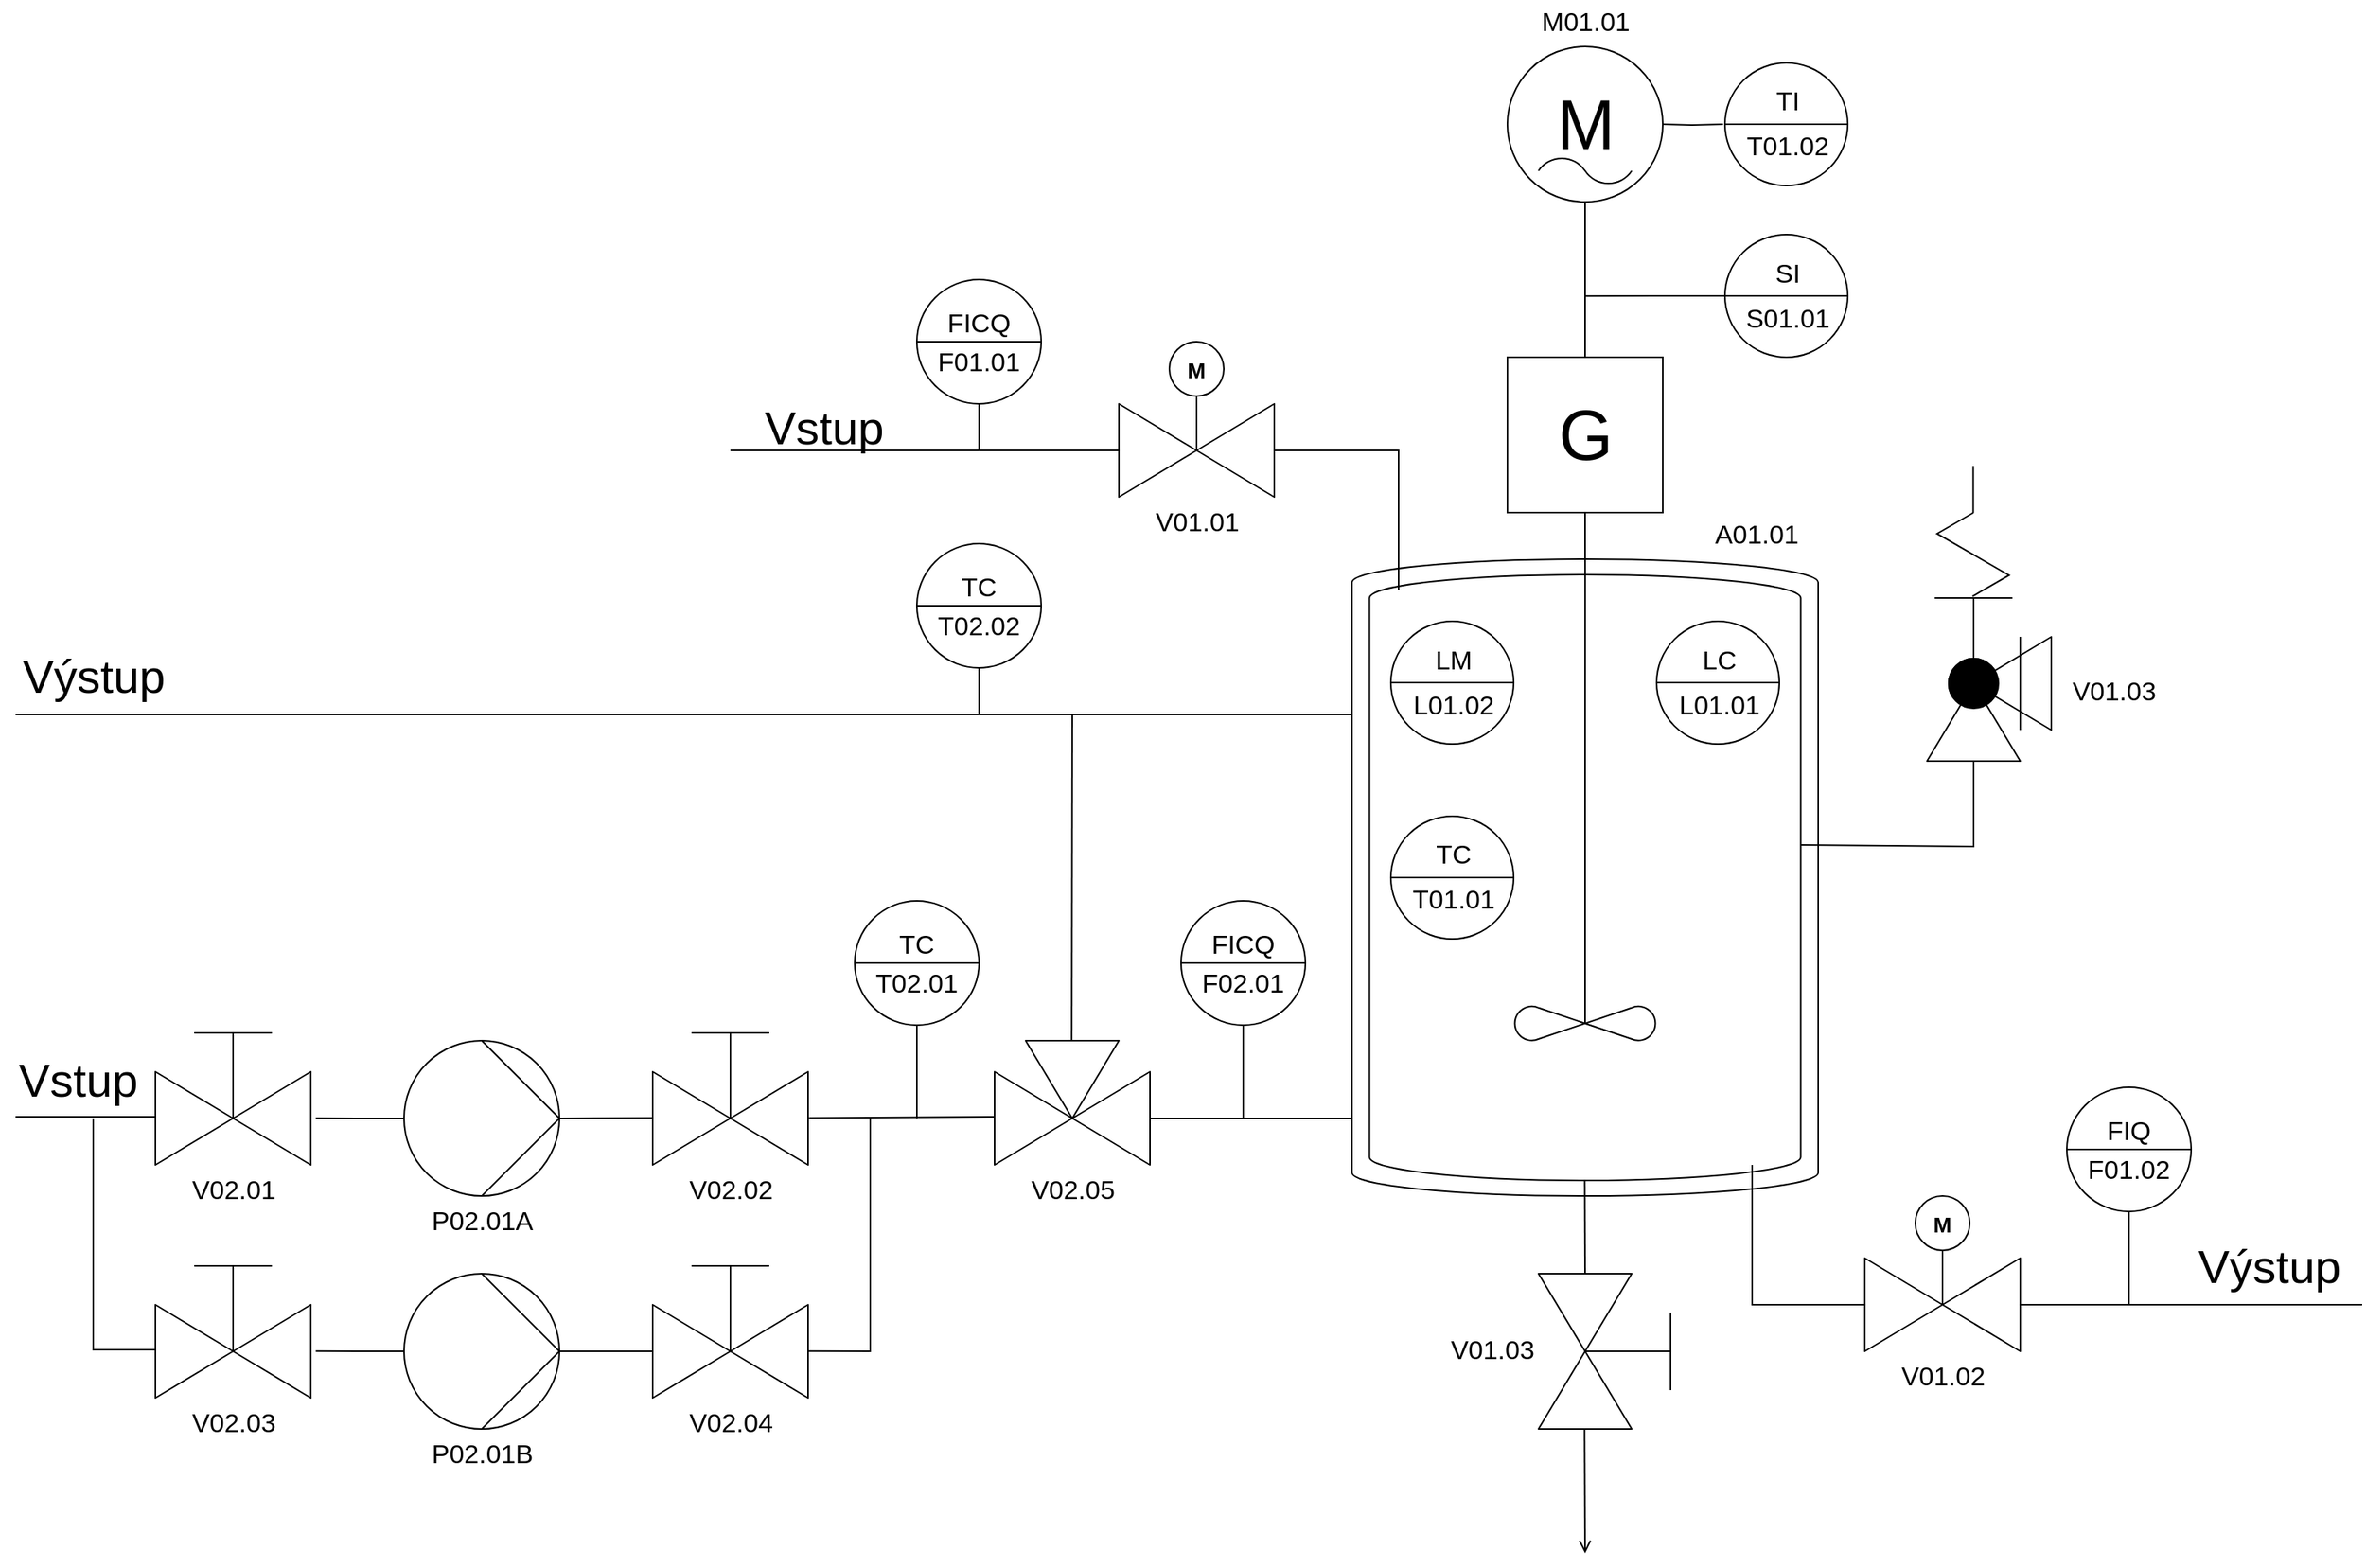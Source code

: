 <mxfile version="20.8.16" type="device"><diagram name="Stránka-1" id="_LzcugmzjUjEcDQFLvvL"><mxGraphModel dx="1956" dy="1182" grid="1" gridSize="10" guides="1" tooltips="1" connect="1" arrows="1" fold="1" page="1" pageScale="1" pageWidth="827" pageHeight="1169" math="0" shadow="0"><root><mxCell id="0"/><mxCell id="1" parent="0"/><mxCell id="SDcIFEVYOIYipMuue3Xe-20" value="" style="verticalLabelPosition=bottom;outlineConnect=0;align=center;dashed=0;html=1;verticalAlign=top;shape=mxgraph.pid2misc.column;columnType=common" vertex="1" parent="1"><mxGeometry x="960" y="390" width="300" height="410" as="geometry"/></mxCell><mxCell id="SDcIFEVYOIYipMuue3Xe-4" value="" style="verticalLabelPosition=bottom;outlineConnect=0;align=center;dashed=0;html=1;verticalAlign=top;shape=mxgraph.pid2misc.column;columnType=common" vertex="1" parent="1"><mxGeometry x="971.25" y="400" width="277.5" height="390" as="geometry"/></mxCell><mxCell id="SDcIFEVYOIYipMuue3Xe-6" value="&lt;font style=&quot;font-size: 17px;&quot;&gt;V02.05&lt;/font&gt;" style="verticalLabelPosition=bottom;align=center;html=1;verticalAlign=top;pointerEvents=1;dashed=0;shape=mxgraph.pid2valves.valve;valveType=threeWay;actuator=none;direction=west;" vertex="1" parent="1"><mxGeometry x="730" y="700" width="100" height="80" as="geometry"/></mxCell><mxCell id="SDcIFEVYOIYipMuue3Xe-7" value="&lt;font style=&quot;font-size: 17px;&quot;&gt;V01.01&lt;/font&gt;" style="verticalLabelPosition=bottom;align=center;html=1;verticalAlign=top;pointerEvents=1;dashed=0;shape=mxgraph.pid2valves.valve;valveType=gate;actuator=motor" vertex="1" parent="1"><mxGeometry x="810" y="250" width="100" height="100" as="geometry"/></mxCell><mxCell id="SDcIFEVYOIYipMuue3Xe-8" value="&lt;font style=&quot;font-size: 17px;&quot;&gt;V02.02&lt;/font&gt;" style="verticalLabelPosition=bottom;align=center;html=1;verticalAlign=top;pointerEvents=1;dashed=0;shape=mxgraph.pid2valves.valve;valveType=gate;actuator=man" vertex="1" parent="1"><mxGeometry x="510" y="680" width="100" height="100" as="geometry"/></mxCell><mxCell id="SDcIFEVYOIYipMuue3Xe-9" value="" style="verticalLabelPosition=bottom;align=center;html=1;verticalAlign=top;pointerEvents=1;dashed=0;shape=mxgraph.pid2valves.valve;valveType=angleGlobe;actuator=man" vertex="1" parent="1"><mxGeometry x="1310" y="400" width="100" height="120" as="geometry"/></mxCell><mxCell id="SDcIFEVYOIYipMuue3Xe-10" value="M" style="dashed=0;outlineConnect=0;align=center;html=1;shape=mxgraph.pid.engines.electric_motor_(ac);fontSize=45;" vertex="1" parent="1"><mxGeometry x="1060" y="60" width="100" height="100" as="geometry"/></mxCell><mxCell id="SDcIFEVYOIYipMuue3Xe-16" style="edgeStyle=orthogonalEdgeStyle;rounded=0;orthogonalLoop=1;jettySize=auto;html=1;exitX=0.5;exitY=0;exitDx=0;exitDy=0;exitPerimeter=0;entryX=0.5;entryY=1;entryDx=0;entryDy=0;entryPerimeter=0;strokeColor=default;endArrow=none;endFill=0;" edge="1" parent="1" source="SDcIFEVYOIYipMuue3Xe-11" target="SDcIFEVYOIYipMuue3Xe-10"><mxGeometry relative="1" as="geometry"/></mxCell><mxCell id="SDcIFEVYOIYipMuue3Xe-17" style="edgeStyle=orthogonalEdgeStyle;rounded=0;orthogonalLoop=1;jettySize=auto;html=1;exitX=0.5;exitY=1;exitDx=0;exitDy=0;exitPerimeter=0;strokeColor=default;endArrow=none;endFill=0;" edge="1" parent="1" source="SDcIFEVYOIYipMuue3Xe-11" target="SDcIFEVYOIYipMuue3Xe-4"><mxGeometry relative="1" as="geometry"/></mxCell><mxCell id="SDcIFEVYOIYipMuue3Xe-11" value="G" style="dashed=0;outlineConnect=0;align=center;html=1;shape=mxgraph.pid.engines.gear;fontSize=45;" vertex="1" parent="1"><mxGeometry x="1060" y="260" width="100" height="100" as="geometry"/></mxCell><mxCell id="SDcIFEVYOIYipMuue3Xe-29" style="edgeStyle=orthogonalEdgeStyle;rounded=0;orthogonalLoop=1;jettySize=auto;html=1;exitX=0.5;exitY=0;exitDx=0;exitDy=0;exitPerimeter=0;strokeColor=default;endArrow=none;endFill=0;" edge="1" parent="1" source="SDcIFEVYOIYipMuue3Xe-12" target="SDcIFEVYOIYipMuue3Xe-4"><mxGeometry relative="1" as="geometry"/></mxCell><mxCell id="SDcIFEVYOIYipMuue3Xe-12" value="" style="shape=mxgraph.pid.agitators.agitator_(propeller);html=1;pointerEvents=1;align=center;verticalLabelPosition=bottom;verticalAlign=top;dashed=0;" vertex="1" parent="1"><mxGeometry x="1064" y="569" width="92" height="132" as="geometry"/></mxCell><mxCell id="SDcIFEVYOIYipMuue3Xe-38" style="edgeStyle=orthogonalEdgeStyle;rounded=0;orthogonalLoop=1;jettySize=auto;html=1;exitX=0;exitY=0.5;exitDx=0;exitDy=0;exitPerimeter=0;entryX=1.032;entryY=0.699;entryDx=0;entryDy=0;entryPerimeter=0;strokeColor=default;endArrow=none;endFill=0;" edge="1" parent="1" source="SDcIFEVYOIYipMuue3Xe-13" target="SDcIFEVYOIYipMuue3Xe-37"><mxGeometry relative="1" as="geometry"/></mxCell><mxCell id="SDcIFEVYOIYipMuue3Xe-13" value="&lt;font style=&quot;font-size: 17px;&quot;&gt;P02.01A&lt;/font&gt;" style="shape=mxgraph.pid.pumps_-_iso.pump_(liquid);html=1;pointerEvents=1;align=center;verticalLabelPosition=bottom;verticalAlign=top;dashed=0;" vertex="1" parent="1"><mxGeometry x="350" y="700" width="100" height="100" as="geometry"/></mxCell><mxCell id="SDcIFEVYOIYipMuue3Xe-19" value="&lt;table cellpadding=&quot;4&quot; cellspacing=&quot;0&quot; border=&quot;0&quot; style=&quot;width: 100%; height: 100%; font-size: 17px;&quot;&gt;&lt;tbody&gt;&lt;tr&gt;&lt;td&gt;&lt;font style=&quot;font-size: 17px;&quot;&gt;TC&lt;/font&gt;&lt;/td&gt;&lt;/tr&gt;&lt;tr&gt;&lt;td&gt;T01.01&lt;/td&gt;&lt;/tr&gt;&lt;/tbody&gt;&lt;/table&gt; " style="html=1;outlineConnect=0;align=center;dashed=0;aspect=fixed;shape=mxgraph.pid2inst.discInst;mounting=room" vertex="1" parent="1"><mxGeometry x="985" y="555.5" width="79" height="79" as="geometry"/></mxCell><mxCell id="SDcIFEVYOIYipMuue3Xe-33" value="" style="edgeStyle=none;orthogonalLoop=1;jettySize=auto;html=1;rounded=0;strokeColor=default;endArrow=none;endFill=0;" edge="1" parent="1"><mxGeometry width="100" relative="1" as="geometry"><mxPoint x="560" y="320" as="sourcePoint"/><mxPoint x="810" y="320" as="targetPoint"/><Array as="points"/></mxGeometry></mxCell><mxCell id="SDcIFEVYOIYipMuue3Xe-37" value="&lt;font style=&quot;font-size: 17px;&quot;&gt;V02.01&lt;/font&gt;" style="verticalLabelPosition=bottom;align=center;html=1;verticalAlign=top;pointerEvents=1;dashed=0;shape=mxgraph.pid2valves.valve;valveType=gate;actuator=man" vertex="1" parent="1"><mxGeometry x="190" y="680" width="100" height="100" as="geometry"/></mxCell><mxCell id="SDcIFEVYOIYipMuue3Xe-39" value="&lt;font style=&quot;font-size: 17px;&quot;&gt;V02.04&lt;/font&gt;" style="verticalLabelPosition=bottom;align=center;html=1;verticalAlign=top;pointerEvents=1;dashed=0;shape=mxgraph.pid2valves.valve;valveType=gate;actuator=man" vertex="1" parent="1"><mxGeometry x="510" y="830" width="100" height="100" as="geometry"/></mxCell><mxCell id="SDcIFEVYOIYipMuue3Xe-41" style="edgeStyle=orthogonalEdgeStyle;rounded=0;orthogonalLoop=1;jettySize=auto;html=1;exitX=0;exitY=0.5;exitDx=0;exitDy=0;exitPerimeter=0;entryX=1.032;entryY=0.699;entryDx=0;entryDy=0;entryPerimeter=0;strokeColor=default;endArrow=none;endFill=0;" edge="1" parent="1" source="SDcIFEVYOIYipMuue3Xe-42" target="SDcIFEVYOIYipMuue3Xe-43"><mxGeometry relative="1" as="geometry"/></mxCell><mxCell id="SDcIFEVYOIYipMuue3Xe-42" value="&lt;font style=&quot;font-size: 17px;&quot;&gt;P02.01B&lt;/font&gt;" style="shape=mxgraph.pid.pumps_-_iso.pump_(liquid);html=1;pointerEvents=1;align=center;verticalLabelPosition=bottom;verticalAlign=top;dashed=0;" vertex="1" parent="1"><mxGeometry x="350" y="850" width="100" height="100" as="geometry"/></mxCell><mxCell id="SDcIFEVYOIYipMuue3Xe-43" value="&lt;font style=&quot;font-size: 17px;&quot;&gt;V02.03&lt;/font&gt;" style="verticalLabelPosition=bottom;align=center;html=1;verticalAlign=top;pointerEvents=1;dashed=0;shape=mxgraph.pid2valves.valve;valveType=gate;actuator=man" vertex="1" parent="1"><mxGeometry x="190" y="830" width="100" height="100" as="geometry"/></mxCell><mxCell id="SDcIFEVYOIYipMuue3Xe-44" value="" style="edgeStyle=none;orthogonalLoop=1;jettySize=auto;html=1;rounded=0;strokeColor=default;endArrow=none;endFill=0;exitX=1.006;exitY=0.698;exitDx=0;exitDy=0;exitPerimeter=0;" edge="1" parent="1" source="SDcIFEVYOIYipMuue3Xe-8"><mxGeometry width="100" relative="1" as="geometry"><mxPoint x="620" y="749" as="sourcePoint"/><mxPoint x="730" y="749" as="targetPoint"/><Array as="points"/></mxGeometry></mxCell><mxCell id="SDcIFEVYOIYipMuue3Xe-45" value="" style="edgeStyle=none;orthogonalLoop=1;jettySize=auto;html=1;rounded=0;strokeColor=default;endArrow=none;endFill=0;" edge="1" parent="1"><mxGeometry width="100" relative="1" as="geometry"><mxPoint x="610" y="899.82" as="sourcePoint"/><mxPoint x="650" y="750" as="targetPoint"/><Array as="points"><mxPoint x="650" y="900"/></Array></mxGeometry></mxCell><mxCell id="SDcIFEVYOIYipMuue3Xe-46" value="" style="edgeStyle=none;orthogonalLoop=1;jettySize=auto;html=1;rounded=0;strokeColor=default;endArrow=none;endFill=0;" edge="1" parent="1"><mxGeometry width="100" relative="1" as="geometry"><mxPoint x="100" y="749" as="sourcePoint"/><mxPoint x="190" y="749" as="targetPoint"/><Array as="points"/></mxGeometry></mxCell><mxCell id="SDcIFEVYOIYipMuue3Xe-47" value="" style="edgeStyle=none;orthogonalLoop=1;jettySize=auto;html=1;rounded=0;strokeColor=default;endArrow=none;endFill=0;" edge="1" parent="1"><mxGeometry width="100" relative="1" as="geometry"><mxPoint x="150" y="750" as="sourcePoint"/><mxPoint x="190" y="899" as="targetPoint"/><Array as="points"><mxPoint x="150" y="899"/></Array></mxGeometry></mxCell><mxCell id="SDcIFEVYOIYipMuue3Xe-48" value="" style="edgeStyle=none;orthogonalLoop=1;jettySize=auto;html=1;rounded=0;strokeColor=default;endArrow=none;endFill=0;" edge="1" parent="1"><mxGeometry width="100" relative="1" as="geometry"><mxPoint x="830" y="750" as="sourcePoint"/><mxPoint x="960" y="750" as="targetPoint"/><Array as="points"/></mxGeometry></mxCell><mxCell id="SDcIFEVYOIYipMuue3Xe-49" value="" style="edgeStyle=none;orthogonalLoop=1;jettySize=auto;html=1;rounded=0;strokeColor=default;endArrow=none;endFill=0;" edge="1" parent="1"><mxGeometry width="100" relative="1" as="geometry"><mxPoint x="100" y="490" as="sourcePoint"/><mxPoint x="960" y="490" as="targetPoint"/><Array as="points"/></mxGeometry></mxCell><mxCell id="SDcIFEVYOIYipMuue3Xe-50" value="" style="edgeStyle=none;orthogonalLoop=1;jettySize=auto;html=1;rounded=0;strokeColor=default;endArrow=none;endFill=0;" edge="1" parent="1"><mxGeometry width="100" relative="1" as="geometry"><mxPoint x="780" y="490" as="sourcePoint"/><mxPoint x="779.6" y="700" as="targetPoint"/><Array as="points"/></mxGeometry></mxCell><mxCell id="SDcIFEVYOIYipMuue3Xe-52" value="" style="edgeStyle=none;orthogonalLoop=1;jettySize=auto;html=1;rounded=0;strokeColor=default;endArrow=none;endFill=0;exitX=0.999;exitY=0.7;exitDx=0;exitDy=0;exitPerimeter=0;" edge="1" parent="1" source="SDcIFEVYOIYipMuue3Xe-7"><mxGeometry width="100" relative="1" as="geometry"><mxPoint x="920" y="320" as="sourcePoint"/><mxPoint x="990" y="410" as="targetPoint"/><Array as="points"><mxPoint x="990" y="320"/></Array></mxGeometry></mxCell><mxCell id="SDcIFEVYOIYipMuue3Xe-53" value="" style="verticalLabelPosition=bottom;align=center;html=1;verticalAlign=top;pointerEvents=1;dashed=0;shape=mxgraph.pid2valves.valve;valveType=gate;actuator=man;direction=south;" vertex="1" parent="1"><mxGeometry x="1080" y="850" width="100" height="100" as="geometry"/></mxCell><mxCell id="SDcIFEVYOIYipMuue3Xe-54" value="&lt;p style=&quot;line-height: 100%; font-size: 17px;&quot;&gt;&lt;/p&gt;&lt;table style=&quot;border-color: var(--border-color); width: 80px; height: 110px; font-size: 17px;&quot; cellpadding=&quot;0&quot; cellspacing=&quot;0&quot;&gt;&lt;tbody style=&quot;border-color: var(--border-color);&quot;&gt;&lt;tr style=&quot;border-color: var(--border-color);&quot;&gt;&lt;td style=&quot;border-color: var(--border-color);&quot; height=&quot;25&quot;&gt;&lt;font style=&quot;border-color: var(--border-color);&quot;&gt;TC&lt;/font&gt;&lt;/td&gt;&lt;/tr&gt;&lt;tr style=&quot;border-color: var(--border-color);&quot;&gt;&lt;td style=&quot;border-color: var(--border-color);&quot; height=&quot;25&quot;&gt;T02.01&lt;/td&gt;&lt;/tr&gt;&lt;tr style=&quot;border-color: var(--border-color);&quot;&gt;&lt;/tr&gt;&lt;/tbody&gt;&lt;/table&gt;&lt;p&gt;&lt;/p&gt;" style="html=1;outlineConnect=0;align=center;dashed=0;shape=mxgraph.pid2inst.indicator;mounting=room;overflow=fill;indType=inst" vertex="1" parent="1"><mxGeometry x="640" y="610" width="80" height="140" as="geometry"/></mxCell><mxCell id="SDcIFEVYOIYipMuue3Xe-55" value="" style="edgeStyle=none;orthogonalLoop=1;jettySize=auto;html=1;rounded=0;strokeColor=default;endArrow=none;endFill=0;entryX=-0.002;entryY=0.698;entryDx=0;entryDy=0;entryPerimeter=0;" edge="1" parent="1" target="SDcIFEVYOIYipMuue3Xe-8"><mxGeometry width="100" relative="1" as="geometry"><mxPoint x="450" y="750" as="sourcePoint"/><mxPoint x="550" y="750" as="targetPoint"/><Array as="points"/></mxGeometry></mxCell><mxCell id="SDcIFEVYOIYipMuue3Xe-56" value="&lt;font style=&quot;font-size: 17px;&quot;&gt;V01.02&lt;/font&gt;" style="verticalLabelPosition=bottom;align=center;html=1;verticalAlign=top;pointerEvents=1;dashed=0;shape=mxgraph.pid2valves.valve;valveType=gate;actuator=motor" vertex="1" parent="1"><mxGeometry x="1290" y="800" width="100" height="100" as="geometry"/></mxCell><mxCell id="SDcIFEVYOIYipMuue3Xe-58" value="" style="edgeStyle=none;orthogonalLoop=1;jettySize=auto;html=1;rounded=0;strokeColor=default;endArrow=none;endFill=0;entryX=0;entryY=0.7;entryDx=0;entryDy=0;entryPerimeter=0;" edge="1" parent="1" target="SDcIFEVYOIYipMuue3Xe-56"><mxGeometry width="100" relative="1" as="geometry"><mxPoint x="1217.5" y="780" as="sourcePoint"/><mxPoint x="1227.5" y="870" as="targetPoint"/><Array as="points"><mxPoint x="1217.5" y="870"/></Array></mxGeometry></mxCell><mxCell id="SDcIFEVYOIYipMuue3Xe-59" value="" style="edgeStyle=none;orthogonalLoop=1;jettySize=auto;html=1;rounded=0;strokeColor=default;endArrow=none;endFill=0;" edge="1" parent="1"><mxGeometry width="100" relative="1" as="geometry"><mxPoint x="1390" y="870" as="sourcePoint"/><mxPoint x="1610" y="870" as="targetPoint"/><Array as="points"/></mxGeometry></mxCell><mxCell id="SDcIFEVYOIYipMuue3Xe-60" value="" style="edgeStyle=none;orthogonalLoop=1;jettySize=auto;html=1;rounded=0;strokeColor=default;endArrow=none;endFill=0;" edge="1" parent="1"><mxGeometry width="100" relative="1" as="geometry"><mxPoint x="1109.75" y="790" as="sourcePoint"/><mxPoint x="1110" y="850" as="targetPoint"/><Array as="points"/></mxGeometry></mxCell><mxCell id="SDcIFEVYOIYipMuue3Xe-61" value="" style="edgeStyle=none;orthogonalLoop=1;jettySize=auto;html=1;rounded=0;strokeColor=default;endArrow=open;endFill=0;jumpSize=6;" edge="1" parent="1"><mxGeometry width="100" relative="1" as="geometry"><mxPoint x="1109.64" y="950" as="sourcePoint"/><mxPoint x="1110" y="1030" as="targetPoint"/><Array as="points"/></mxGeometry></mxCell><mxCell id="SDcIFEVYOIYipMuue3Xe-64" value="" style="edgeStyle=orthogonalEdgeStyle;rounded=0;jumpSize=6;orthogonalLoop=1;jettySize=auto;html=1;strokeColor=default;strokeWidth=1;endArrow=none;endFill=0;" edge="1" parent="1" target="SDcIFEVYOIYipMuue3Xe-10"><mxGeometry relative="1" as="geometry"><mxPoint x="1198.75" y="110.0" as="sourcePoint"/></mxGeometry></mxCell><mxCell id="SDcIFEVYOIYipMuue3Xe-68" value="&lt;font style=&quot;font-size: 17px;&quot;&gt;M01.01&lt;/font&gt;" style="text;html=1;align=center;verticalAlign=middle;resizable=0;points=[];autosize=1;strokeColor=none;fillColor=none;" vertex="1" parent="1"><mxGeometry x="1070" y="30" width="80" height="30" as="geometry"/></mxCell><mxCell id="SDcIFEVYOIYipMuue3Xe-77" value="&lt;table cellpadding=&quot;4&quot; cellspacing=&quot;0&quot; border=&quot;0&quot; style=&quot;width: 100%; height: 100%; font-size: 17px;&quot;&gt;&lt;tbody&gt;&lt;tr&gt;&lt;td&gt;&lt;font style=&quot;font-size: 17px;&quot;&gt;LM&lt;/font&gt;&lt;/td&gt;&lt;/tr&gt;&lt;tr&gt;&lt;td&gt;L01.02&lt;/td&gt;&lt;/tr&gt;&lt;/tbody&gt;&lt;/table&gt; " style="html=1;outlineConnect=0;align=center;dashed=0;aspect=fixed;shape=mxgraph.pid2inst.discInst;mounting=room" vertex="1" parent="1"><mxGeometry x="985" y="430" width="79" height="79" as="geometry"/></mxCell><mxCell id="SDcIFEVYOIYipMuue3Xe-78" value="&lt;table cellpadding=&quot;4&quot; cellspacing=&quot;0&quot; border=&quot;0&quot; style=&quot;width: 100%; height: 100%; font-size: 17px;&quot;&gt;&lt;tbody&gt;&lt;tr&gt;&lt;td&gt;LC&lt;/td&gt;&lt;/tr&gt;&lt;tr&gt;&lt;td&gt;L01.01&lt;/td&gt;&lt;/tr&gt;&lt;/tbody&gt;&lt;/table&gt; " style="html=1;outlineConnect=0;align=center;dashed=0;aspect=fixed;shape=mxgraph.pid2inst.discInst;mounting=room" vertex="1" parent="1"><mxGeometry x="1156" y="430" width="79" height="79" as="geometry"/></mxCell><mxCell id="SDcIFEVYOIYipMuue3Xe-79" value="&lt;p style=&quot;line-height: 100%; font-size: 17px;&quot;&gt;&lt;/p&gt;&lt;table cellpadding=&quot;0&quot; cellspacing=&quot;0&quot; style=&quot;width: 100%; height: 100%; font-size: 17px;&quot;&gt;&lt;tbody&gt;&lt;tr&gt;&lt;td height=&quot;25&quot;&gt;&lt;font style=&quot;font-size: 17px;&quot;&gt;FICQ&lt;/font&gt;&lt;/td&gt;&lt;/tr&gt;&lt;tr&gt;&lt;td height=&quot;25&quot;&gt;F02.01&lt;/td&gt;&lt;/tr&gt;&lt;tr&gt;&lt;td valign=&quot;bottom&quot;&gt;&lt;/td&gt;&lt;/tr&gt;&lt;/tbody&gt;&lt;/table&gt;&lt;p&gt;&lt;/p&gt;" style="html=1;outlineConnect=0;align=center;dashed=0;shape=mxgraph.pid2inst.indicator;mounting=room;overflow=fill;indType=inst" vertex="1" parent="1"><mxGeometry x="850" y="610" width="80" height="140" as="geometry"/></mxCell><mxCell id="SDcIFEVYOIYipMuue3Xe-80" value="&lt;p style=&quot;line-height: 100%; font-size: 17px;&quot;&gt;&lt;/p&gt;&lt;table cellpadding=&quot;0&quot; cellspacing=&quot;0&quot; style=&quot;width: 100%; height: 100%; font-size: 17px;&quot;&gt;&lt;tbody&gt;&lt;tr&gt;&lt;td height=&quot;25&quot;&gt;FIQ&lt;/td&gt;&lt;/tr&gt;&lt;tr&gt;&lt;td height=&quot;25&quot;&gt;F01.02&lt;/td&gt;&lt;/tr&gt;&lt;tr&gt;&lt;td valign=&quot;bottom&quot;&gt;&lt;/td&gt;&lt;/tr&gt;&lt;/tbody&gt;&lt;/table&gt;&lt;p&gt;&lt;/p&gt;" style="html=1;outlineConnect=0;align=center;dashed=0;shape=mxgraph.pid2inst.indicator;mounting=room;overflow=fill;indType=inst" vertex="1" parent="1"><mxGeometry x="1420" y="730" width="80" height="140" as="geometry"/></mxCell><mxCell id="SDcIFEVYOIYipMuue3Xe-81" value="&lt;p style=&quot;line-height: 100%; font-size: 17px;&quot;&gt;&lt;/p&gt;&lt;table cellpadding=&quot;0&quot; cellspacing=&quot;0&quot; style=&quot;width: 100%; height: 100%; font-size: 17px;&quot;&gt;&lt;tbody&gt;&lt;tr&gt;&lt;td height=&quot;25&quot;&gt;&lt;font style=&quot;font-size: 17px;&quot;&gt;TC&lt;/font&gt;&lt;/td&gt;&lt;/tr&gt;&lt;tr&gt;&lt;td height=&quot;25&quot;&gt;T02.02&lt;/td&gt;&lt;/tr&gt;&lt;tr&gt;&lt;td valign=&quot;bottom&quot;&gt;&lt;/td&gt;&lt;/tr&gt;&lt;/tbody&gt;&lt;/table&gt;&lt;p&gt;&lt;/p&gt;" style="html=1;outlineConnect=0;align=center;dashed=0;shape=mxgraph.pid2inst.indicator;mounting=room;overflow=fill;indType=inst" vertex="1" parent="1"><mxGeometry x="680" y="380" width="80" height="110" as="geometry"/></mxCell><mxCell id="SDcIFEVYOIYipMuue3Xe-82" value="&lt;p style=&quot;line-height: 100%; font-size: 17px;&quot;&gt;&lt;/p&gt;&lt;table cellpadding=&quot;0&quot; cellspacing=&quot;0&quot; style=&quot;width: 100%; height: 100%; font-size: 17px;&quot;&gt;&lt;tbody&gt;&lt;tr&gt;&lt;td height=&quot;25&quot;&gt;&lt;font style=&quot;font-size: 17px;&quot;&gt;FICQ&lt;/font&gt;&lt;/td&gt;&lt;/tr&gt;&lt;tr&gt;&lt;td height=&quot;25&quot;&gt;F01.01&lt;/td&gt;&lt;/tr&gt;&lt;tr&gt;&lt;td valign=&quot;bottom&quot;&gt;&lt;/td&gt;&lt;/tr&gt;&lt;/tbody&gt;&lt;/table&gt;&lt;p&gt;&lt;/p&gt;" style="html=1;outlineConnect=0;align=center;dashed=0;shape=mxgraph.pid2inst.indicator;mounting=room;overflow=fill;indType=inst" vertex="1" parent="1"><mxGeometry x="680" y="210" width="80" height="110" as="geometry"/></mxCell><mxCell id="SDcIFEVYOIYipMuue3Xe-86" style="edgeStyle=orthogonalEdgeStyle;rounded=0;jumpSize=6;orthogonalLoop=1;jettySize=auto;html=1;exitX=0;exitY=0.5;exitDx=0;exitDy=0;strokeColor=default;strokeWidth=1;fontSize=17;endArrow=none;endFill=0;" edge="1" parent="1" source="SDcIFEVYOIYipMuue3Xe-83"><mxGeometry relative="1" as="geometry"><mxPoint x="1110" y="220.571" as="targetPoint"/></mxGeometry></mxCell><mxCell id="SDcIFEVYOIYipMuue3Xe-83" value="&lt;table cellpadding=&quot;4&quot; cellspacing=&quot;0&quot; border=&quot;0&quot; style=&quot;width: 100%; height: 100%; font-size: 17px;&quot;&gt;&lt;tbody&gt;&lt;tr&gt;&lt;td&gt;&lt;font style=&quot;font-size: 17px;&quot;&gt;SI&lt;/font&gt;&lt;/td&gt;&lt;/tr&gt;&lt;tr&gt;&lt;td&gt;S01.01&lt;/td&gt;&lt;/tr&gt;&lt;/tbody&gt;&lt;/table&gt; " style="html=1;outlineConnect=0;align=center;dashed=0;aspect=fixed;shape=mxgraph.pid2inst.discInst;mounting=room" vertex="1" parent="1"><mxGeometry x="1200" y="181" width="79" height="79" as="geometry"/></mxCell><mxCell id="SDcIFEVYOIYipMuue3Xe-84" value="&lt;table cellpadding=&quot;4&quot; cellspacing=&quot;0&quot; border=&quot;0&quot; style=&quot;width: 100%; height: 100%; font-size: 17px;&quot;&gt;&lt;tbody&gt;&lt;tr&gt;&lt;td&gt;&lt;font style=&quot;font-size: 17px;&quot;&gt;TI&lt;/font&gt;&lt;/td&gt;&lt;/tr&gt;&lt;tr&gt;&lt;td&gt;T01.02&lt;/td&gt;&lt;/tr&gt;&lt;/tbody&gt;&lt;/table&gt; " style="html=1;outlineConnect=0;align=center;dashed=0;aspect=fixed;shape=mxgraph.pid2inst.discInst;mounting=room" vertex="1" parent="1"><mxGeometry x="1200" y="70.5" width="79" height="79" as="geometry"/></mxCell><mxCell id="SDcIFEVYOIYipMuue3Xe-87" value="" style="edgeStyle=none;orthogonalLoop=1;jettySize=auto;html=1;rounded=0;strokeColor=default;strokeWidth=1;fontSize=17;endArrow=none;endFill=0;jumpSize=6;" edge="1" parent="1"><mxGeometry width="100" relative="1" as="geometry"><mxPoint x="450" y="900" as="sourcePoint"/><mxPoint x="510" y="900" as="targetPoint"/><Array as="points"/></mxGeometry></mxCell><mxCell id="SDcIFEVYOIYipMuue3Xe-90" value="A01.01" style="text;html=1;align=center;verticalAlign=middle;resizable=0;points=[];autosize=1;strokeColor=none;fillColor=none;fontSize=17;" vertex="1" parent="1"><mxGeometry x="1180" y="360" width="80" height="30" as="geometry"/></mxCell><mxCell id="SDcIFEVYOIYipMuue3Xe-91" value="V01.03" style="text;html=1;align=center;verticalAlign=middle;resizable=0;points=[];autosize=1;strokeColor=none;fillColor=none;fontSize=17;" vertex="1" parent="1"><mxGeometry x="1010" y="885" width="80" height="30" as="geometry"/></mxCell><mxCell id="SDcIFEVYOIYipMuue3Xe-92" value="&lt;font style=&quot;font-size: 30px;&quot;&gt;Výstup&lt;/font&gt;" style="text;html=1;align=center;verticalAlign=middle;resizable=0;points=[];autosize=1;strokeColor=none;fillColor=none;fontSize=17;" vertex="1" parent="1"><mxGeometry x="90" y="440" width="120" height="50" as="geometry"/></mxCell><mxCell id="SDcIFEVYOIYipMuue3Xe-93" value="&lt;font style=&quot;font-size: 30px;&quot;&gt;Vstup&lt;/font&gt;" style="text;html=1;align=center;verticalAlign=middle;resizable=0;points=[];autosize=1;strokeColor=none;fillColor=none;fontSize=17;" vertex="1" parent="1"><mxGeometry x="90" y="700" width="100" height="50" as="geometry"/></mxCell><mxCell id="SDcIFEVYOIYipMuue3Xe-94" value="&lt;font style=&quot;font-size: 30px;&quot;&gt;Vstup&lt;/font&gt;" style="text;html=1;align=center;verticalAlign=middle;resizable=0;points=[];autosize=1;strokeColor=none;fillColor=none;fontSize=17;" vertex="1" parent="1"><mxGeometry x="570" y="280" width="100" height="50" as="geometry"/></mxCell><mxCell id="SDcIFEVYOIYipMuue3Xe-95" value="&lt;font style=&quot;font-size: 30px;&quot;&gt;Výstup&lt;/font&gt;" style="text;html=1;align=center;verticalAlign=middle;resizable=0;points=[];autosize=1;strokeColor=none;fillColor=none;fontSize=17;" vertex="1" parent="1"><mxGeometry x="1490" y="820" width="120" height="50" as="geometry"/></mxCell><mxCell id="SDcIFEVYOIYipMuue3Xe-96" value="" style="edgeStyle=none;orthogonalLoop=1;jettySize=auto;html=1;rounded=0;strokeColor=default;strokeWidth=1;fontSize=30;endArrow=none;endFill=0;jumpSize=6;" edge="1" parent="1"><mxGeometry width="100" relative="1" as="geometry"><mxPoint x="1390" y="500" as="sourcePoint"/><mxPoint x="1390" y="440" as="targetPoint"/><Array as="points"/></mxGeometry></mxCell><mxCell id="SDcIFEVYOIYipMuue3Xe-97" value="" style="edgeStyle=isometricEdgeStyle;orthogonalLoop=1;jettySize=auto;html=1;rounded=0;strokeColor=default;strokeWidth=1;fontSize=30;endArrow=none;endFill=0;jumpSize=6;exitX=0.493;exitY=0.116;exitDx=0;exitDy=0;exitPerimeter=0;" edge="1" parent="1" source="SDcIFEVYOIYipMuue3Xe-9"><mxGeometry width="100" relative="1" as="geometry"><mxPoint x="1360" y="420" as="sourcePoint"/><mxPoint x="1360" y="360" as="targetPoint"/></mxGeometry></mxCell><mxCell id="SDcIFEVYOIYipMuue3Xe-98" value="" style="edgeStyle=none;orthogonalLoop=1;jettySize=auto;html=1;rounded=0;strokeColor=default;strokeWidth=1;fontSize=30;endArrow=none;endFill=0;jumpSize=6;" edge="1" parent="1"><mxGeometry width="100" relative="1" as="geometry"><mxPoint x="1359.74" y="360" as="sourcePoint"/><mxPoint x="1359.74" y="330" as="targetPoint"/><Array as="points"/></mxGeometry></mxCell><mxCell id="SDcIFEVYOIYipMuue3Xe-100" value="" style="edgeStyle=none;orthogonalLoop=1;jettySize=auto;html=1;rounded=0;strokeColor=default;strokeWidth=1;fontSize=30;endArrow=none;endFill=0;jumpSize=6;" edge="1" parent="1"><mxGeometry width="100" relative="1" as="geometry"><mxPoint x="1248.75" y="574" as="sourcePoint"/><mxPoint x="1360" y="520" as="targetPoint"/><Array as="points"><mxPoint x="1360" y="575"/></Array></mxGeometry></mxCell><mxCell id="SDcIFEVYOIYipMuue3Xe-101" value="&lt;font style=&quot;font-size: 17px;&quot;&gt;V01.03&lt;/font&gt;" style="text;html=1;align=center;verticalAlign=middle;resizable=0;points=[];autosize=1;strokeColor=none;fillColor=none;fontSize=30;" vertex="1" parent="1"><mxGeometry x="1410" y="444.5" width="80" height="50" as="geometry"/></mxCell></root></mxGraphModel></diagram></mxfile>